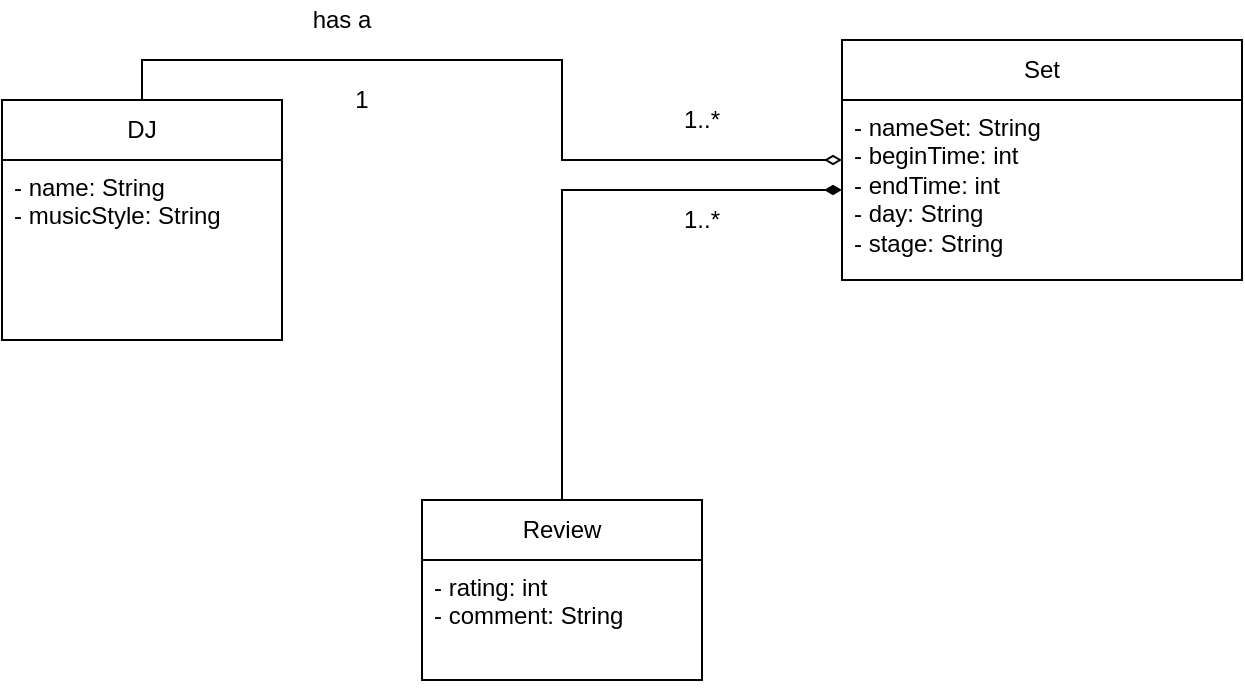 <mxfile version="20.5.3" type="github" pages="2"><diagram id="XTQakrCw0okZezQufHsi" name="Pagina-1"><mxGraphModel dx="1038" dy="539" grid="1" gridSize="10" guides="1" tooltips="1" connect="1" arrows="1" fold="1" page="1" pageScale="1" pageWidth="827" pageHeight="1169" math="0" shadow="0"><root><mxCell id="0"/><mxCell id="1" parent="0"/><mxCell id="G6me6v1odDdTJ5foUAlD-7" style="edgeStyle=orthogonalEdgeStyle;rounded=0;orthogonalLoop=1;jettySize=auto;html=1;exitX=0.5;exitY=0;exitDx=0;exitDy=0;endArrow=diamondThin;endFill=0;" parent="1" source="wIRiJ722S5Rha1txICzG-1" target="wIRiJ722S5Rha1txICzG-9" edge="1"><mxGeometry relative="1" as="geometry"/></mxCell><mxCell id="wIRiJ722S5Rha1txICzG-1" value="DJ" style="swimlane;fontStyle=0;childLayout=stackLayout;horizontal=1;startSize=30;horizontalStack=0;resizeParent=1;resizeParentMax=0;resizeLast=0;collapsible=1;marginBottom=0;whiteSpace=wrap;html=1;" parent="1" vertex="1"><mxGeometry x="90" y="130" width="140" height="120" as="geometry"/></mxCell><mxCell id="wIRiJ722S5Rha1txICzG-2" value="- name: String&lt;br&gt;- musicStyle: String" style="text;strokeColor=none;fillColor=none;align=left;verticalAlign=top;spacingLeft=4;spacingRight=4;overflow=hidden;points=[[0,0.5],[1,0.5]];portConstraint=eastwest;rotatable=0;whiteSpace=wrap;html=1;" parent="wIRiJ722S5Rha1txICzG-1" vertex="1"><mxGeometry y="30" width="140" height="90" as="geometry"/></mxCell><mxCell id="G6me6v1odDdTJ5foUAlD-6" style="edgeStyle=orthogonalEdgeStyle;rounded=0;orthogonalLoop=1;jettySize=auto;html=1;exitX=0.5;exitY=0;exitDx=0;exitDy=0;entryX=0;entryY=0.5;entryDx=0;entryDy=0;endArrow=diamondThin;endFill=1;" parent="1" source="wIRiJ722S5Rha1txICzG-5" target="wIRiJ722S5Rha1txICzG-10" edge="1"><mxGeometry relative="1" as="geometry"/></mxCell><mxCell id="wIRiJ722S5Rha1txICzG-5" value="Review" style="swimlane;fontStyle=0;childLayout=stackLayout;horizontal=1;startSize=30;horizontalStack=0;resizeParent=1;resizeParentMax=0;resizeLast=0;collapsible=1;marginBottom=0;whiteSpace=wrap;html=1;" parent="1" vertex="1"><mxGeometry x="300" y="330" width="140" height="90" as="geometry"/></mxCell><mxCell id="wIRiJ722S5Rha1txICzG-6" value="- rating: int&lt;br&gt;- comment: String" style="text;strokeColor=none;fillColor=none;align=left;verticalAlign=top;spacingLeft=4;spacingRight=4;overflow=hidden;points=[[0,0.5],[1,0.5]];portConstraint=eastwest;rotatable=0;whiteSpace=wrap;html=1;" parent="wIRiJ722S5Rha1txICzG-5" vertex="1"><mxGeometry y="30" width="140" height="60" as="geometry"/></mxCell><mxCell id="wIRiJ722S5Rha1txICzG-9" value="Set" style="swimlane;fontStyle=0;childLayout=stackLayout;horizontal=1;startSize=30;horizontalStack=0;resizeParent=1;resizeParentMax=0;resizeLast=0;collapsible=1;marginBottom=0;whiteSpace=wrap;html=1;" parent="1" vertex="1"><mxGeometry x="510" y="100" width="200" height="120" as="geometry"><mxRectangle x="540" y="100" width="60" height="30" as="alternateBounds"/></mxGeometry></mxCell><mxCell id="wIRiJ722S5Rha1txICzG-10" value="- nameSet: String&lt;br&gt;- beginTime: int&lt;br&gt;- endTime: int&lt;br&gt;- day: String&lt;br&gt;- stage: String" style="text;strokeColor=none;fillColor=none;align=left;verticalAlign=top;spacingLeft=4;spacingRight=4;overflow=hidden;points=[[0,0.5],[1,0.5]];portConstraint=eastwest;rotatable=0;whiteSpace=wrap;html=1;" parent="wIRiJ722S5Rha1txICzG-9" vertex="1"><mxGeometry y="30" width="200" height="90" as="geometry"/></mxCell><UserObject label="has a" placeholders="1" name="Variable" id="G6me6v1odDdTJ5foUAlD-8"><mxCell style="text;html=1;strokeColor=none;fillColor=none;align=center;verticalAlign=middle;whiteSpace=wrap;overflow=hidden;" parent="1" vertex="1"><mxGeometry x="220" y="80" width="80" height="20" as="geometry"/></mxCell></UserObject><UserObject label="1..*" placeholders="1" name="Variable" id="G6me6v1odDdTJ5foUAlD-9"><mxCell style="text;html=1;strokeColor=none;fillColor=none;align=center;verticalAlign=middle;whiteSpace=wrap;overflow=hidden;" parent="1" vertex="1"><mxGeometry x="400" y="130" width="80" height="20" as="geometry"/></mxCell></UserObject><UserObject label="1..*&lt;br&gt;" placeholders="1" name="Variable" id="gKR_jcHImPn6VoRMFppK-1"><mxCell style="text;html=1;strokeColor=none;fillColor=none;align=center;verticalAlign=middle;whiteSpace=wrap;overflow=hidden;" parent="1" vertex="1"><mxGeometry x="400" y="180" width="80" height="20" as="geometry"/></mxCell></UserObject><UserObject label="1" placeholders="1" name="Variable" id="gKR_jcHImPn6VoRMFppK-2"><mxCell style="text;html=1;strokeColor=none;fillColor=none;align=center;verticalAlign=middle;whiteSpace=wrap;overflow=hidden;" parent="1" vertex="1"><mxGeometry x="230" y="120" width="80" height="20" as="geometry"/></mxCell></UserObject></root></mxGraphModel></diagram><diagram id="PU8pa0irYkefbC4SCykW" name="Pagina-2"><mxGraphModel dx="1038" dy="539" grid="1" gridSize="10" guides="1" tooltips="1" connect="1" arrows="1" fold="1" page="1" pageScale="1" pageWidth="827" pageHeight="1169" math="0" shadow="0">&#xa;      <root>&#xa;        <mxCell id="0"/>&#xa;        <mxCell id="1" parent="0"/>&#xa;      </root>&#xa;    </mxGraphModel></diagram></mxfile>